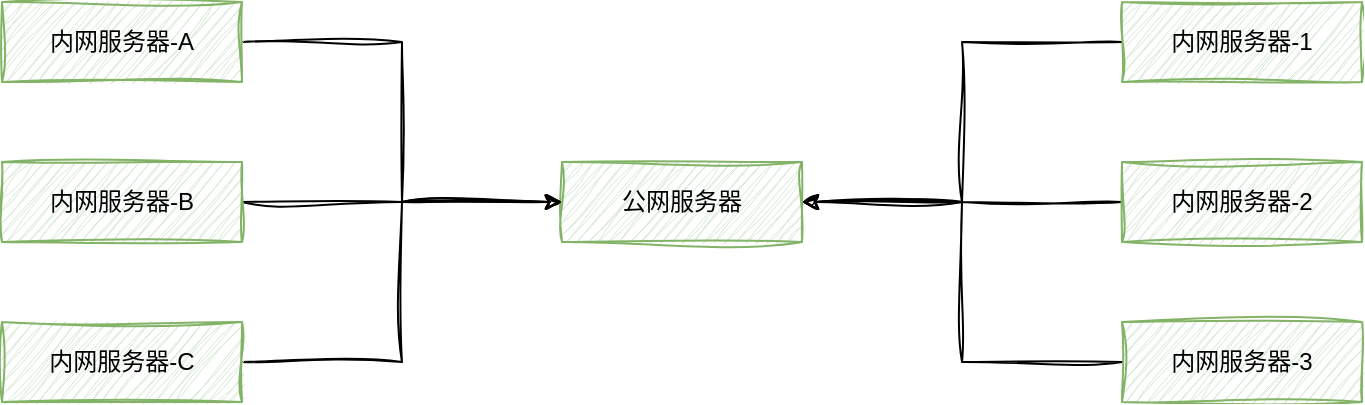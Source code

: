 <mxfile version="24.7.6">
  <diagram name="第 1 页" id="dpTXY2fJAkPe_KdnsqiX">
    <mxGraphModel dx="1203" dy="601" grid="1" gridSize="10" guides="1" tooltips="1" connect="1" arrows="1" fold="1" page="1" pageScale="1" pageWidth="1600" pageHeight="1200" math="0" shadow="0">
      <root>
        <mxCell id="0" />
        <mxCell id="1" parent="0" />
        <mxCell id="lWbpYfSbHIfbfXkLWrZO-10" style="edgeStyle=orthogonalEdgeStyle;rounded=0;sketch=1;hachureGap=4;jiggle=2;curveFitting=1;orthogonalLoop=1;jettySize=auto;html=1;exitX=1;exitY=0.5;exitDx=0;exitDy=0;fontFamily=Architects Daughter;fontSource=https%3A%2F%2Ffonts.googleapis.com%2Fcss%3Ffamily%3DArchitects%2BDaughter;" edge="1" parent="1" source="lWbpYfSbHIfbfXkLWrZO-1">
          <mxGeometry relative="1" as="geometry">
            <mxPoint x="880" y="377" as="targetPoint" />
          </mxGeometry>
        </mxCell>
        <mxCell id="lWbpYfSbHIfbfXkLWrZO-1" value="内网服务器-B" style="rounded=0;whiteSpace=wrap;html=1;sketch=1;curveFitting=1;jiggle=2;fillColor=#d5e8d4;strokeColor=#82b366;" vertex="1" parent="1">
          <mxGeometry x="600" y="357" width="120" height="40" as="geometry" />
        </mxCell>
        <mxCell id="lWbpYfSbHIfbfXkLWrZO-13" style="edgeStyle=orthogonalEdgeStyle;rounded=0;sketch=1;hachureGap=4;jiggle=2;curveFitting=1;orthogonalLoop=1;jettySize=auto;html=1;exitX=0;exitY=0.5;exitDx=0;exitDy=0;fontFamily=Architects Daughter;fontSource=https%3A%2F%2Ffonts.googleapis.com%2Fcss%3Ffamily%3DArchitects%2BDaughter;" edge="1" parent="1" source="lWbpYfSbHIfbfXkLWrZO-2">
          <mxGeometry relative="1" as="geometry">
            <mxPoint x="1000" y="377" as="targetPoint" />
          </mxGeometry>
        </mxCell>
        <mxCell id="lWbpYfSbHIfbfXkLWrZO-2" value="内网服务器-2" style="rounded=0;whiteSpace=wrap;html=1;sketch=1;curveFitting=1;jiggle=2;fillColor=#d5e8d4;strokeColor=#82b366;" vertex="1" parent="1">
          <mxGeometry x="1160" y="357" width="120" height="40" as="geometry" />
        </mxCell>
        <mxCell id="lWbpYfSbHIfbfXkLWrZO-4" value="公网服务器" style="rounded=0;whiteSpace=wrap;html=1;sketch=1;curveFitting=1;jiggle=2;fillColor=#d5e8d4;strokeColor=#82b366;" vertex="1" parent="1">
          <mxGeometry x="880" y="357" width="120" height="40" as="geometry" />
        </mxCell>
        <mxCell id="lWbpYfSbHIfbfXkLWrZO-9" style="edgeStyle=orthogonalEdgeStyle;rounded=0;sketch=1;hachureGap=4;jiggle=2;curveFitting=1;orthogonalLoop=1;jettySize=auto;html=1;exitX=1;exitY=0.5;exitDx=0;exitDy=0;entryX=0;entryY=0.5;entryDx=0;entryDy=0;fontFamily=Architects Daughter;fontSource=https%3A%2F%2Ffonts.googleapis.com%2Fcss%3Ffamily%3DArchitects%2BDaughter;" edge="1" parent="1" source="lWbpYfSbHIfbfXkLWrZO-5" target="lWbpYfSbHIfbfXkLWrZO-4">
          <mxGeometry relative="1" as="geometry" />
        </mxCell>
        <mxCell id="lWbpYfSbHIfbfXkLWrZO-5" value="内网服务器-A" style="rounded=0;whiteSpace=wrap;html=1;sketch=1;curveFitting=1;jiggle=2;fillColor=#d5e8d4;strokeColor=#82b366;" vertex="1" parent="1">
          <mxGeometry x="600" y="277" width="120" height="40" as="geometry" />
        </mxCell>
        <mxCell id="lWbpYfSbHIfbfXkLWrZO-11" style="edgeStyle=orthogonalEdgeStyle;rounded=0;sketch=1;hachureGap=4;jiggle=2;curveFitting=1;orthogonalLoop=1;jettySize=auto;html=1;exitX=1;exitY=0.5;exitDx=0;exitDy=0;entryX=0;entryY=0.5;entryDx=0;entryDy=0;fontFamily=Architects Daughter;fontSource=https%3A%2F%2Ffonts.googleapis.com%2Fcss%3Ffamily%3DArchitects%2BDaughter;" edge="1" parent="1" source="lWbpYfSbHIfbfXkLWrZO-6" target="lWbpYfSbHIfbfXkLWrZO-4">
          <mxGeometry relative="1" as="geometry" />
        </mxCell>
        <mxCell id="lWbpYfSbHIfbfXkLWrZO-6" value="内网服务器-C" style="rounded=0;whiteSpace=wrap;html=1;sketch=1;curveFitting=1;jiggle=2;fillColor=#d5e8d4;strokeColor=#82b366;" vertex="1" parent="1">
          <mxGeometry x="600" y="437" width="120" height="40" as="geometry" />
        </mxCell>
        <mxCell id="lWbpYfSbHIfbfXkLWrZO-12" style="edgeStyle=orthogonalEdgeStyle;rounded=0;sketch=1;hachureGap=4;jiggle=2;curveFitting=1;orthogonalLoop=1;jettySize=auto;html=1;exitX=0;exitY=0.5;exitDx=0;exitDy=0;entryX=1;entryY=0.5;entryDx=0;entryDy=0;fontFamily=Architects Daughter;fontSource=https%3A%2F%2Ffonts.googleapis.com%2Fcss%3Ffamily%3DArchitects%2BDaughter;" edge="1" parent="1" source="lWbpYfSbHIfbfXkLWrZO-7" target="lWbpYfSbHIfbfXkLWrZO-4">
          <mxGeometry relative="1" as="geometry" />
        </mxCell>
        <mxCell id="lWbpYfSbHIfbfXkLWrZO-7" value="内网服务器-1" style="rounded=0;whiteSpace=wrap;html=1;sketch=1;curveFitting=1;jiggle=2;fillColor=#d5e8d4;strokeColor=#82b366;" vertex="1" parent="1">
          <mxGeometry x="1160" y="277" width="120" height="40" as="geometry" />
        </mxCell>
        <mxCell id="lWbpYfSbHIfbfXkLWrZO-14" style="edgeStyle=orthogonalEdgeStyle;rounded=0;sketch=1;hachureGap=4;jiggle=2;curveFitting=1;orthogonalLoop=1;jettySize=auto;html=1;exitX=0;exitY=0.5;exitDx=0;exitDy=0;entryX=1;entryY=0.5;entryDx=0;entryDy=0;fontFamily=Architects Daughter;fontSource=https%3A%2F%2Ffonts.googleapis.com%2Fcss%3Ffamily%3DArchitects%2BDaughter;" edge="1" parent="1" source="lWbpYfSbHIfbfXkLWrZO-8" target="lWbpYfSbHIfbfXkLWrZO-4">
          <mxGeometry relative="1" as="geometry" />
        </mxCell>
        <mxCell id="lWbpYfSbHIfbfXkLWrZO-8" value="内网服务器-3" style="rounded=0;whiteSpace=wrap;html=1;sketch=1;curveFitting=1;jiggle=2;fillColor=#d5e8d4;strokeColor=#82b366;" vertex="1" parent="1">
          <mxGeometry x="1160" y="437" width="120" height="40" as="geometry" />
        </mxCell>
      </root>
    </mxGraphModel>
  </diagram>
</mxfile>
